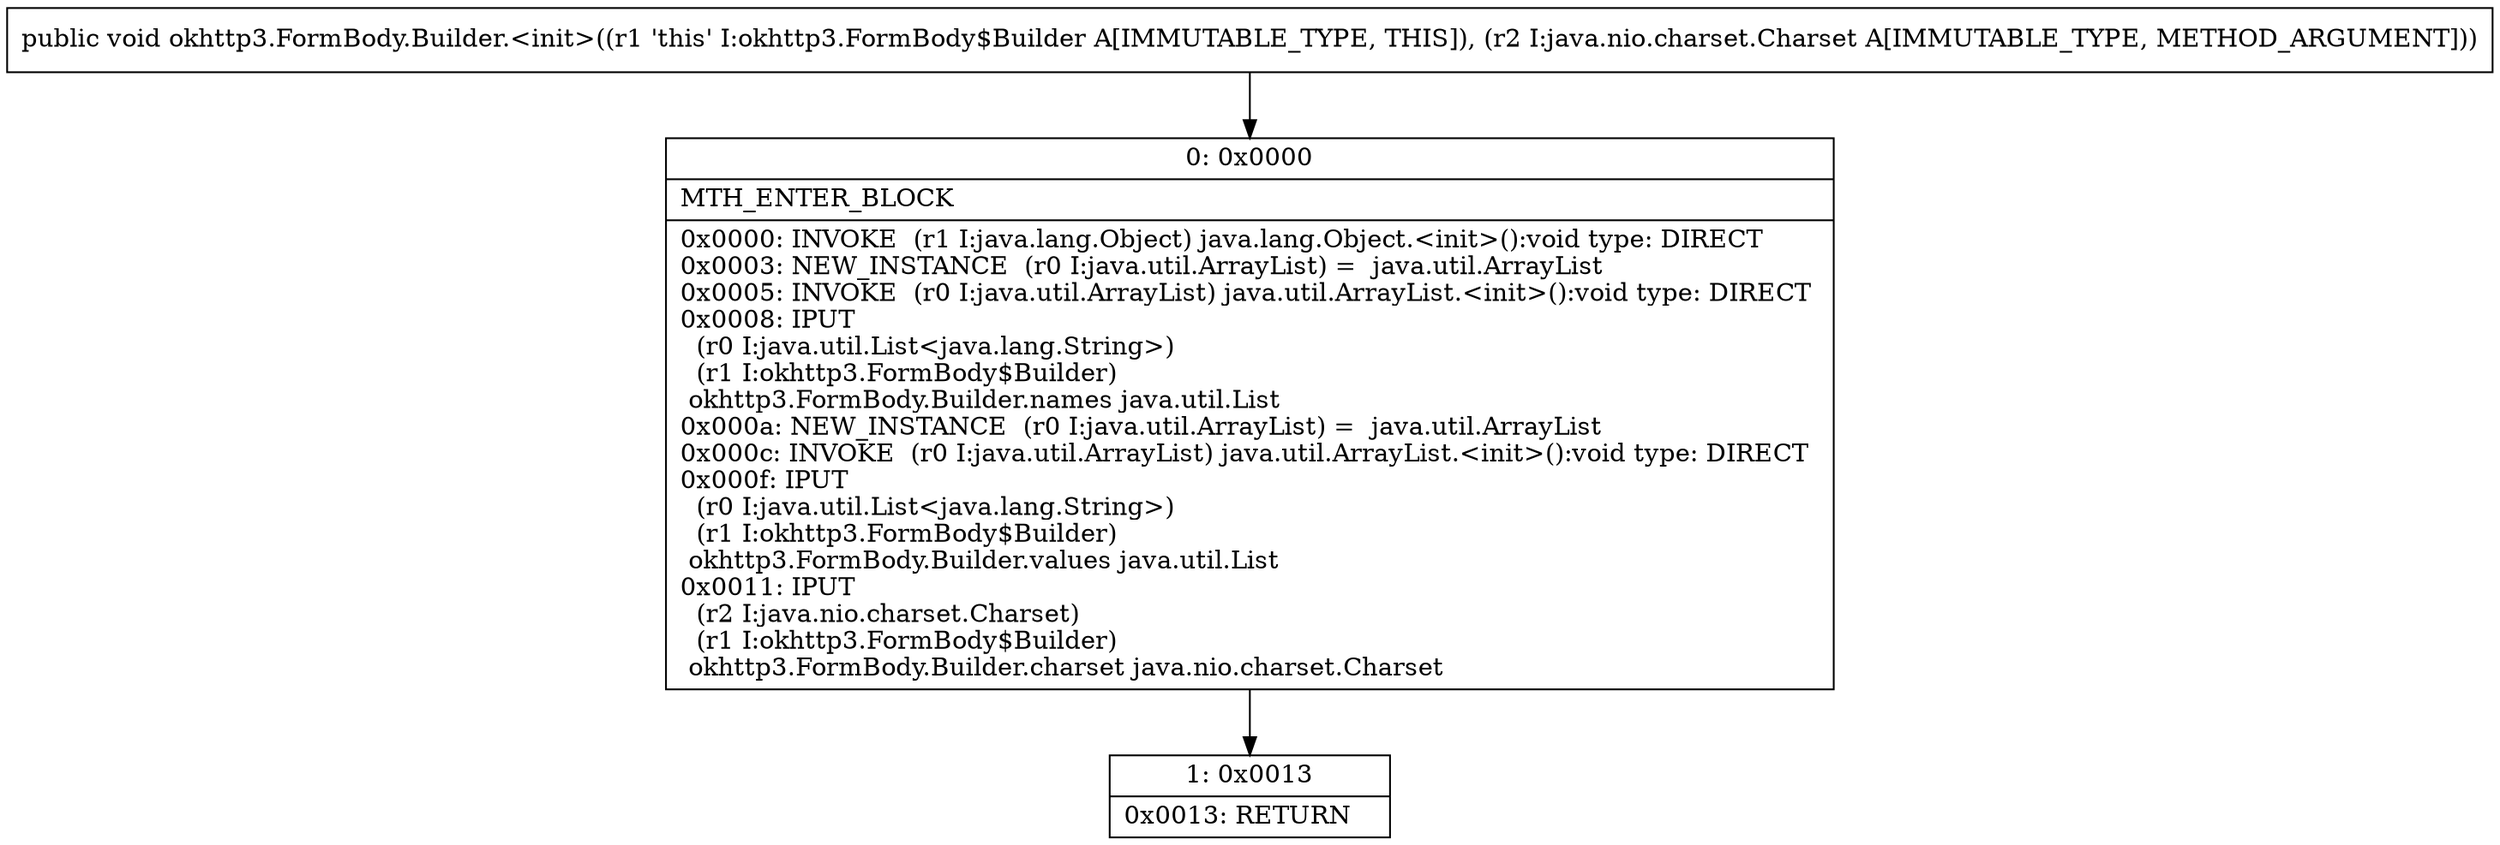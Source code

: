 digraph "CFG forokhttp3.FormBody.Builder.\<init\>(Ljava\/nio\/charset\/Charset;)V" {
Node_0 [shape=record,label="{0\:\ 0x0000|MTH_ENTER_BLOCK\l|0x0000: INVOKE  (r1 I:java.lang.Object) java.lang.Object.\<init\>():void type: DIRECT \l0x0003: NEW_INSTANCE  (r0 I:java.util.ArrayList) =  java.util.ArrayList \l0x0005: INVOKE  (r0 I:java.util.ArrayList) java.util.ArrayList.\<init\>():void type: DIRECT \l0x0008: IPUT  \l  (r0 I:java.util.List\<java.lang.String\>)\l  (r1 I:okhttp3.FormBody$Builder)\l okhttp3.FormBody.Builder.names java.util.List \l0x000a: NEW_INSTANCE  (r0 I:java.util.ArrayList) =  java.util.ArrayList \l0x000c: INVOKE  (r0 I:java.util.ArrayList) java.util.ArrayList.\<init\>():void type: DIRECT \l0x000f: IPUT  \l  (r0 I:java.util.List\<java.lang.String\>)\l  (r1 I:okhttp3.FormBody$Builder)\l okhttp3.FormBody.Builder.values java.util.List \l0x0011: IPUT  \l  (r2 I:java.nio.charset.Charset)\l  (r1 I:okhttp3.FormBody$Builder)\l okhttp3.FormBody.Builder.charset java.nio.charset.Charset \l}"];
Node_1 [shape=record,label="{1\:\ 0x0013|0x0013: RETURN   \l}"];
MethodNode[shape=record,label="{public void okhttp3.FormBody.Builder.\<init\>((r1 'this' I:okhttp3.FormBody$Builder A[IMMUTABLE_TYPE, THIS]), (r2 I:java.nio.charset.Charset A[IMMUTABLE_TYPE, METHOD_ARGUMENT])) }"];
MethodNode -> Node_0;
Node_0 -> Node_1;
}

